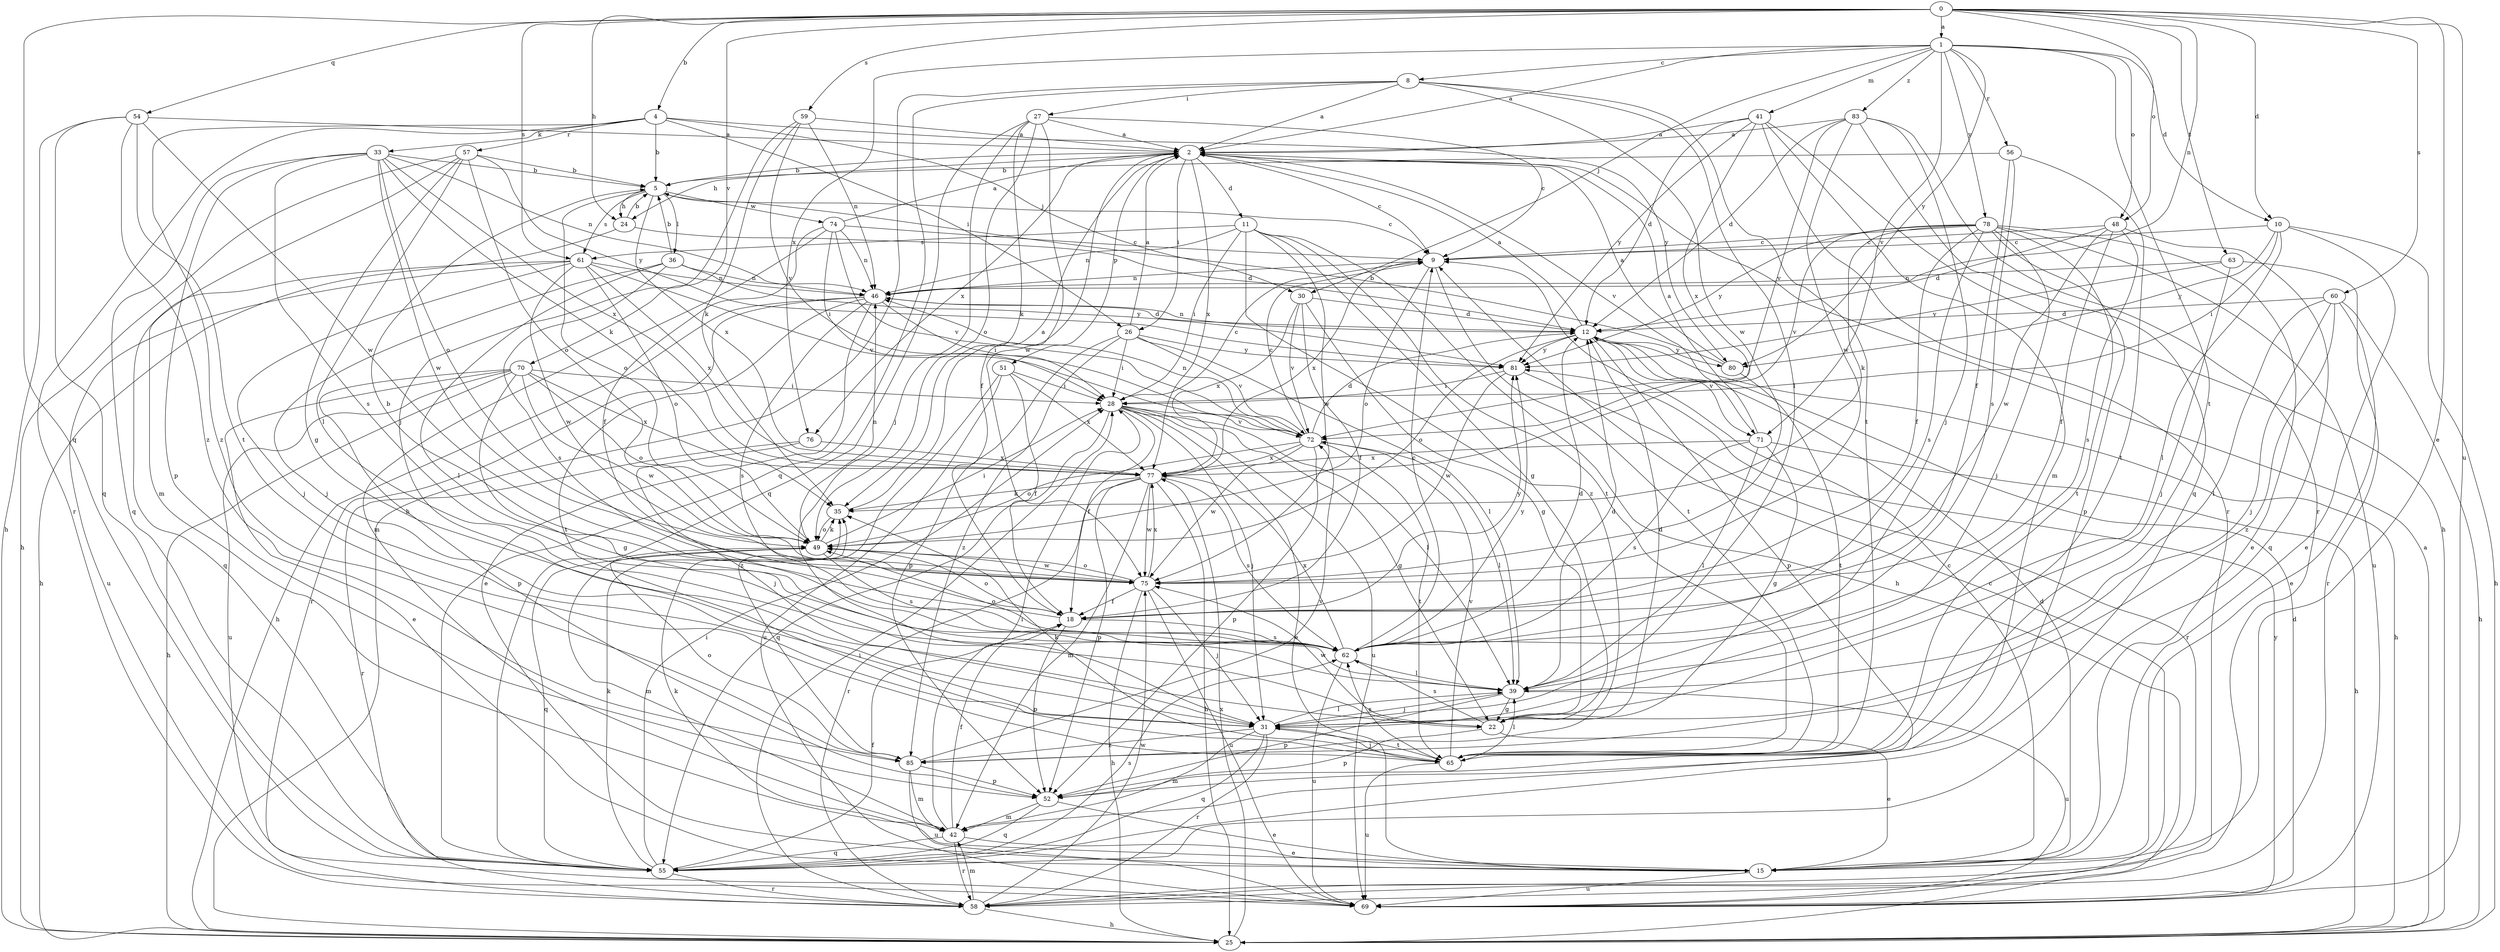 strict digraph  {
0;
1;
2;
4;
5;
8;
9;
10;
11;
12;
15;
18;
22;
24;
25;
26;
27;
28;
30;
31;
33;
35;
36;
39;
41;
42;
46;
48;
49;
51;
52;
54;
55;
56;
57;
58;
59;
60;
61;
62;
63;
65;
69;
70;
71;
72;
74;
75;
76;
77;
78;
80;
81;
83;
85;
0 -> 1  [label=a];
0 -> 4  [label=b];
0 -> 10  [label=d];
0 -> 15  [label=e];
0 -> 24  [label=h];
0 -> 46  [label=n];
0 -> 48  [label=o];
0 -> 54  [label=q];
0 -> 55  [label=q];
0 -> 59  [label=s];
0 -> 60  [label=s];
0 -> 61  [label=s];
0 -> 63  [label=t];
0 -> 69  [label=u];
0 -> 70  [label=v];
1 -> 2  [label=a];
1 -> 8  [label=c];
1 -> 10  [label=d];
1 -> 30  [label=j];
1 -> 41  [label=m];
1 -> 48  [label=o];
1 -> 56  [label=r];
1 -> 65  [label=t];
1 -> 71  [label=v];
1 -> 76  [label=x];
1 -> 78  [label=y];
1 -> 80  [label=y];
1 -> 83  [label=z];
2 -> 5  [label=b];
2 -> 9  [label=c];
2 -> 11  [label=d];
2 -> 18  [label=f];
2 -> 24  [label=h];
2 -> 26  [label=i];
2 -> 51  [label=p];
2 -> 71  [label=v];
2 -> 76  [label=x];
2 -> 77  [label=x];
4 -> 5  [label=b];
4 -> 26  [label=i];
4 -> 30  [label=j];
4 -> 33  [label=k];
4 -> 57  [label=r];
4 -> 58  [label=r];
4 -> 80  [label=y];
4 -> 85  [label=z];
5 -> 9  [label=c];
5 -> 24  [label=h];
5 -> 36  [label=l];
5 -> 49  [label=o];
5 -> 61  [label=s];
5 -> 74  [label=w];
5 -> 77  [label=x];
8 -> 2  [label=a];
8 -> 25  [label=h];
8 -> 27  [label=i];
8 -> 39  [label=l];
8 -> 55  [label=q];
8 -> 65  [label=t];
8 -> 75  [label=w];
9 -> 46  [label=n];
9 -> 49  [label=o];
9 -> 65  [label=t];
9 -> 77  [label=x];
10 -> 9  [label=c];
10 -> 15  [label=e];
10 -> 25  [label=h];
10 -> 28  [label=i];
10 -> 39  [label=l];
10 -> 80  [label=y];
11 -> 22  [label=g];
11 -> 25  [label=h];
11 -> 28  [label=i];
11 -> 46  [label=n];
11 -> 61  [label=s];
11 -> 65  [label=t];
11 -> 75  [label=w];
11 -> 85  [label=z];
12 -> 2  [label=a];
12 -> 25  [label=h];
12 -> 46  [label=n];
12 -> 49  [label=o];
12 -> 52  [label=p];
12 -> 71  [label=v];
12 -> 80  [label=y];
12 -> 81  [label=y];
15 -> 9  [label=c];
15 -> 12  [label=d];
15 -> 35  [label=k];
15 -> 69  [label=u];
18 -> 5  [label=b];
18 -> 49  [label=o];
18 -> 52  [label=p];
18 -> 62  [label=s];
18 -> 81  [label=y];
22 -> 12  [label=d];
22 -> 15  [label=e];
22 -> 52  [label=p];
22 -> 62  [label=s];
22 -> 75  [label=w];
24 -> 5  [label=b];
24 -> 12  [label=d];
24 -> 25  [label=h];
25 -> 2  [label=a];
25 -> 77  [label=x];
26 -> 2  [label=a];
26 -> 28  [label=i];
26 -> 39  [label=l];
26 -> 52  [label=p];
26 -> 72  [label=v];
26 -> 81  [label=y];
26 -> 85  [label=z];
27 -> 2  [label=a];
27 -> 9  [label=c];
27 -> 31  [label=j];
27 -> 35  [label=k];
27 -> 49  [label=o];
27 -> 55  [label=q];
27 -> 75  [label=w];
28 -> 9  [label=c];
28 -> 15  [label=e];
28 -> 18  [label=f];
28 -> 22  [label=g];
28 -> 31  [label=j];
28 -> 39  [label=l];
28 -> 55  [label=q];
28 -> 69  [label=u];
28 -> 72  [label=v];
30 -> 12  [label=d];
30 -> 18  [label=f];
30 -> 22  [label=g];
30 -> 72  [label=v];
30 -> 77  [label=x];
31 -> 39  [label=l];
31 -> 42  [label=m];
31 -> 55  [label=q];
31 -> 58  [label=r];
31 -> 65  [label=t];
31 -> 85  [label=z];
33 -> 5  [label=b];
33 -> 35  [label=k];
33 -> 46  [label=n];
33 -> 49  [label=o];
33 -> 52  [label=p];
33 -> 55  [label=q];
33 -> 62  [label=s];
33 -> 75  [label=w];
33 -> 77  [label=x];
35 -> 2  [label=a];
35 -> 49  [label=o];
36 -> 5  [label=b];
36 -> 31  [label=j];
36 -> 39  [label=l];
36 -> 46  [label=n];
36 -> 62  [label=s];
36 -> 81  [label=y];
39 -> 12  [label=d];
39 -> 22  [label=g];
39 -> 31  [label=j];
39 -> 52  [label=p];
39 -> 69  [label=u];
41 -> 2  [label=a];
41 -> 12  [label=d];
41 -> 25  [label=h];
41 -> 42  [label=m];
41 -> 58  [label=r];
41 -> 77  [label=x];
41 -> 81  [label=y];
42 -> 15  [label=e];
42 -> 18  [label=f];
42 -> 28  [label=i];
42 -> 55  [label=q];
42 -> 58  [label=r];
46 -> 12  [label=d];
46 -> 15  [label=e];
46 -> 25  [label=h];
46 -> 28  [label=i];
46 -> 58  [label=r];
46 -> 62  [label=s];
46 -> 65  [label=t];
48 -> 9  [label=c];
48 -> 12  [label=d];
48 -> 18  [label=f];
48 -> 55  [label=q];
48 -> 62  [label=s];
48 -> 75  [label=w];
49 -> 28  [label=i];
49 -> 35  [label=k];
49 -> 42  [label=m];
49 -> 46  [label=n];
49 -> 55  [label=q];
49 -> 62  [label=s];
49 -> 75  [label=w];
51 -> 18  [label=f];
51 -> 28  [label=i];
51 -> 69  [label=u];
51 -> 77  [label=x];
51 -> 85  [label=z];
52 -> 15  [label=e];
52 -> 42  [label=m];
52 -> 55  [label=q];
54 -> 2  [label=a];
54 -> 25  [label=h];
54 -> 55  [label=q];
54 -> 65  [label=t];
54 -> 75  [label=w];
54 -> 85  [label=z];
55 -> 18  [label=f];
55 -> 28  [label=i];
55 -> 35  [label=k];
55 -> 58  [label=r];
55 -> 62  [label=s];
56 -> 5  [label=b];
56 -> 18  [label=f];
56 -> 62  [label=s];
56 -> 65  [label=t];
57 -> 5  [label=b];
57 -> 22  [label=g];
57 -> 25  [label=h];
57 -> 39  [label=l];
57 -> 42  [label=m];
57 -> 49  [label=o];
57 -> 81  [label=y];
58 -> 25  [label=h];
58 -> 28  [label=i];
58 -> 42  [label=m];
58 -> 75  [label=w];
59 -> 2  [label=a];
59 -> 31  [label=j];
59 -> 35  [label=k];
59 -> 46  [label=n];
59 -> 72  [label=v];
60 -> 12  [label=d];
60 -> 15  [label=e];
60 -> 25  [label=h];
60 -> 31  [label=j];
60 -> 39  [label=l];
60 -> 85  [label=z];
61 -> 31  [label=j];
61 -> 46  [label=n];
61 -> 49  [label=o];
61 -> 55  [label=q];
61 -> 69  [label=u];
61 -> 72  [label=v];
61 -> 75  [label=w];
61 -> 77  [label=x];
62 -> 9  [label=c];
62 -> 12  [label=d];
62 -> 39  [label=l];
62 -> 49  [label=o];
62 -> 69  [label=u];
62 -> 77  [label=x];
62 -> 81  [label=y];
63 -> 31  [label=j];
63 -> 46  [label=n];
63 -> 58  [label=r];
63 -> 81  [label=y];
65 -> 31  [label=j];
65 -> 35  [label=k];
65 -> 39  [label=l];
65 -> 62  [label=s];
65 -> 69  [label=u];
65 -> 72  [label=v];
69 -> 9  [label=c];
69 -> 12  [label=d];
69 -> 81  [label=y];
70 -> 15  [label=e];
70 -> 22  [label=g];
70 -> 25  [label=h];
70 -> 28  [label=i];
70 -> 49  [label=o];
70 -> 52  [label=p];
70 -> 69  [label=u];
70 -> 75  [label=w];
70 -> 77  [label=x];
71 -> 2  [label=a];
71 -> 22  [label=g];
71 -> 25  [label=h];
71 -> 39  [label=l];
71 -> 62  [label=s];
71 -> 77  [label=x];
72 -> 9  [label=c];
72 -> 12  [label=d];
72 -> 39  [label=l];
72 -> 46  [label=n];
72 -> 49  [label=o];
72 -> 52  [label=p];
72 -> 65  [label=t];
72 -> 75  [label=w];
72 -> 77  [label=x];
74 -> 2  [label=a];
74 -> 9  [label=c];
74 -> 18  [label=f];
74 -> 28  [label=i];
74 -> 42  [label=m];
74 -> 46  [label=n];
74 -> 72  [label=v];
75 -> 18  [label=f];
75 -> 25  [label=h];
75 -> 31  [label=j];
75 -> 49  [label=o];
75 -> 69  [label=u];
75 -> 77  [label=x];
76 -> 31  [label=j];
76 -> 58  [label=r];
76 -> 77  [label=x];
77 -> 25  [label=h];
77 -> 35  [label=k];
77 -> 42  [label=m];
77 -> 52  [label=p];
77 -> 58  [label=r];
77 -> 62  [label=s];
77 -> 75  [label=w];
78 -> 9  [label=c];
78 -> 15  [label=e];
78 -> 18  [label=f];
78 -> 31  [label=j];
78 -> 35  [label=k];
78 -> 52  [label=p];
78 -> 62  [label=s];
78 -> 65  [label=t];
78 -> 69  [label=u];
78 -> 72  [label=v];
78 -> 81  [label=y];
80 -> 2  [label=a];
80 -> 5  [label=b];
80 -> 65  [label=t];
81 -> 28  [label=i];
81 -> 58  [label=r];
81 -> 75  [label=w];
83 -> 2  [label=a];
83 -> 12  [label=d];
83 -> 31  [label=j];
83 -> 55  [label=q];
83 -> 58  [label=r];
83 -> 72  [label=v];
83 -> 75  [label=w];
85 -> 42  [label=m];
85 -> 49  [label=o];
85 -> 52  [label=p];
85 -> 69  [label=u];
85 -> 72  [label=v];
}
